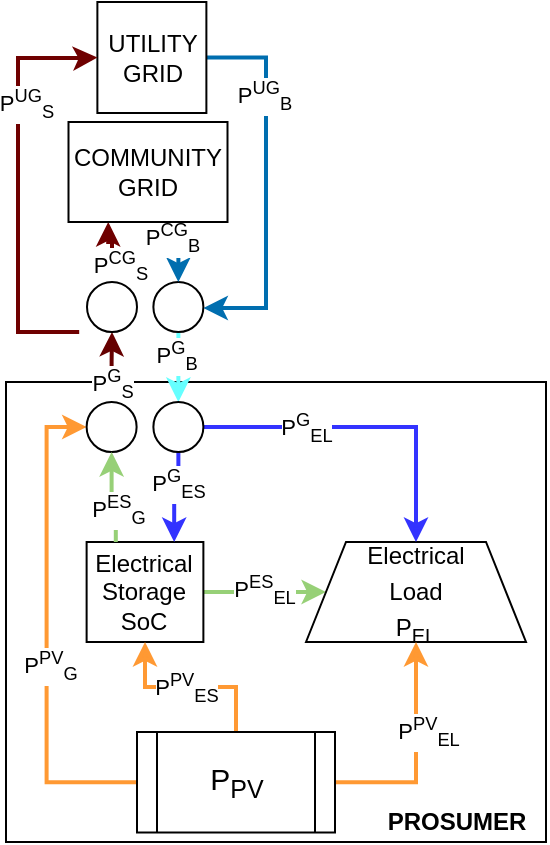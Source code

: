 <mxfile version="14.7.7" type="github">
  <diagram id="bKmbKSy0-rXser7ZJCzn" name="Page-1">
    <mxGraphModel dx="494" dy="1360" grid="1" gridSize="10" guides="1" tooltips="1" connect="1" arrows="1" fold="1" page="1" pageScale="1" pageWidth="850" pageHeight="1100" math="0" shadow="0">
      <root>
        <mxCell id="0" />
        <mxCell id="1" parent="0" />
        <mxCell id="CBsjdet6Qtw0OJ5Jwnp9-1" value="" style="rounded=0;whiteSpace=wrap;html=1;" vertex="1" parent="1">
          <mxGeometry x="450" y="160" width="270" height="230" as="geometry" />
        </mxCell>
        <mxCell id="CBsjdet6Qtw0OJ5Jwnp9-2" style="edgeStyle=orthogonalEdgeStyle;rounded=0;orthogonalLoop=1;jettySize=auto;html=1;strokeColor=#66FFFF;exitX=0.5;exitY=1;exitDx=0;exitDy=0;strokeWidth=2;entryX=0.5;entryY=0;entryDx=0;entryDy=0;" edge="1" parent="1" source="CBsjdet6Qtw0OJ5Jwnp9-29" target="CBsjdet6Qtw0OJ5Jwnp9-22">
          <mxGeometry relative="1" as="geometry">
            <Array as="points">
              <mxPoint x="536" y="130" />
              <mxPoint x="536" y="130" />
            </Array>
            <mxPoint x="635" y="23" as="sourcePoint" />
            <mxPoint x="715" y="37" as="targetPoint" />
          </mxGeometry>
        </mxCell>
        <mxCell id="CBsjdet6Qtw0OJ5Jwnp9-3" value="P&lt;sup&gt;G&lt;/sup&gt;&lt;sub&gt;B&lt;/sub&gt;" style="edgeLabel;html=1;align=center;verticalAlign=middle;resizable=0;points=[];" vertex="1" connectable="0" parent="CBsjdet6Qtw0OJ5Jwnp9-2">
          <mxGeometry x="-0.013" y="-1" relative="1" as="geometry">
            <mxPoint as="offset" />
          </mxGeometry>
        </mxCell>
        <mxCell id="CBsjdet6Qtw0OJ5Jwnp9-4" style="edgeStyle=orthogonalEdgeStyle;rounded=0;orthogonalLoop=1;jettySize=auto;html=1;fillColor=#1ba1e2;strokeColor=#006EAF;strokeWidth=2;entryX=1;entryY=0.5;entryDx=0;entryDy=0;exitX=1;exitY=0.5;exitDx=0;exitDy=0;" edge="1" parent="1" source="CBsjdet6Qtw0OJ5Jwnp9-6" target="CBsjdet6Qtw0OJ5Jwnp9-29">
          <mxGeometry relative="1" as="geometry">
            <mxPoint x="640" y="93" as="targetPoint" />
            <Array as="points">
              <mxPoint x="580" y="-2" />
              <mxPoint x="580" y="123" />
              <mxPoint x="549" y="123" />
            </Array>
          </mxGeometry>
        </mxCell>
        <mxCell id="CBsjdet6Qtw0OJ5Jwnp9-5" value="P&lt;sup&gt;UG&lt;/sup&gt;&lt;sub&gt;B&lt;/sub&gt;" style="edgeLabel;html=1;align=center;verticalAlign=middle;resizable=0;points=[];" vertex="1" connectable="0" parent="CBsjdet6Qtw0OJ5Jwnp9-4">
          <mxGeometry x="-0.65" y="-1" relative="1" as="geometry">
            <mxPoint y="16" as="offset" />
          </mxGeometry>
        </mxCell>
        <mxCell id="CBsjdet6Qtw0OJ5Jwnp9-6" value="UTILITY&lt;br&gt;GRID" style="rounded=0;whiteSpace=wrap;html=1;fontSize=12;" vertex="1" parent="1">
          <mxGeometry x="495.69" y="-30" width="54.5" height="55.5" as="geometry" />
        </mxCell>
        <mxCell id="CBsjdet6Qtw0OJ5Jwnp9-7" style="edgeStyle=orthogonalEdgeStyle;rounded=0;orthogonalLoop=1;jettySize=auto;html=1;exitX=1;exitY=0.5;exitDx=0;exitDy=0;strokeColor=#97D077;strokeWidth=2;entryX=0;entryY=0.5;entryDx=0;entryDy=0;" edge="1" parent="1" source="CBsjdet6Qtw0OJ5Jwnp9-9" target="CBsjdet6Qtw0OJ5Jwnp9-10">
          <mxGeometry relative="1" as="geometry">
            <Array as="points" />
          </mxGeometry>
        </mxCell>
        <mxCell id="CBsjdet6Qtw0OJ5Jwnp9-8" value="P&lt;sup&gt;ES&lt;/sup&gt;&lt;sub&gt;EL&lt;/sub&gt;" style="edgeLabel;html=1;align=center;verticalAlign=middle;resizable=0;points=[];" vertex="1" connectable="0" parent="CBsjdet6Qtw0OJ5Jwnp9-7">
          <mxGeometry x="-0.01" y="1" relative="1" as="geometry">
            <mxPoint as="offset" />
          </mxGeometry>
        </mxCell>
        <mxCell id="CBsjdet6Qtw0OJ5Jwnp9-9" value="Electrical Storage&lt;br&gt;SoC" style="rounded=0;whiteSpace=wrap;html=1;" vertex="1" parent="1">
          <mxGeometry x="490.31" y="240" width="58.38" height="50" as="geometry" />
        </mxCell>
        <mxCell id="CBsjdet6Qtw0OJ5Jwnp9-10" value="&lt;font style=&quot;font-size: 12px&quot;&gt;Electrical &lt;br&gt;Load&lt;br&gt;P&lt;sub&gt;EL&lt;/sub&gt;&lt;/font&gt;" style="shape=trapezoid;perimeter=trapezoidPerimeter;whiteSpace=wrap;html=1;fixedSize=1;fontSize=15;" vertex="1" parent="1">
          <mxGeometry x="600" y="240" width="110" height="50" as="geometry" />
        </mxCell>
        <mxCell id="CBsjdet6Qtw0OJ5Jwnp9-11" style="edgeStyle=orthogonalEdgeStyle;rounded=0;orthogonalLoop=1;jettySize=auto;html=1;exitX=0;exitY=0.5;exitDx=0;exitDy=0;entryX=0;entryY=0.5;entryDx=0;entryDy=0;strokeColor=#FF9933;strokeWidth=2;" edge="1" parent="1" source="CBsjdet6Qtw0OJ5Jwnp9-17" target="CBsjdet6Qtw0OJ5Jwnp9-25">
          <mxGeometry relative="1" as="geometry" />
        </mxCell>
        <mxCell id="CBsjdet6Qtw0OJ5Jwnp9-12" value="P&lt;sup&gt;PV&lt;/sup&gt;&lt;sub&gt;G&lt;/sub&gt;" style="edgeLabel;html=1;align=center;verticalAlign=middle;resizable=0;points=[];" vertex="1" connectable="0" parent="CBsjdet6Qtw0OJ5Jwnp9-11">
          <mxGeometry x="-0.144" y="-1" relative="1" as="geometry">
            <mxPoint as="offset" />
          </mxGeometry>
        </mxCell>
        <mxCell id="CBsjdet6Qtw0OJ5Jwnp9-13" style="edgeStyle=orthogonalEdgeStyle;rounded=0;orthogonalLoop=1;jettySize=auto;html=1;exitX=0.5;exitY=0;exitDx=0;exitDy=0;strokeColor=#FF9933;strokeWidth=2;entryX=0.5;entryY=1;entryDx=0;entryDy=0;" edge="1" parent="1" source="CBsjdet6Qtw0OJ5Jwnp9-17" target="CBsjdet6Qtw0OJ5Jwnp9-9">
          <mxGeometry relative="1" as="geometry">
            <Array as="points" />
            <mxPoint x="520" y="290" as="targetPoint" />
          </mxGeometry>
        </mxCell>
        <mxCell id="CBsjdet6Qtw0OJ5Jwnp9-14" value="P&lt;sup&gt;PV&lt;/sup&gt;&lt;sub&gt;ES&lt;/sub&gt;" style="edgeLabel;html=1;align=center;verticalAlign=middle;resizable=0;points=[];" vertex="1" connectable="0" parent="CBsjdet6Qtw0OJ5Jwnp9-13">
          <mxGeometry x="-0.174" relative="1" as="geometry">
            <mxPoint x="-10" as="offset" />
          </mxGeometry>
        </mxCell>
        <mxCell id="CBsjdet6Qtw0OJ5Jwnp9-15" style="edgeStyle=orthogonalEdgeStyle;rounded=0;orthogonalLoop=1;jettySize=auto;html=1;exitX=1;exitY=0.5;exitDx=0;exitDy=0;strokeColor=#FF9933;strokeWidth=2;entryX=0.5;entryY=1;entryDx=0;entryDy=0;" edge="1" parent="1" source="CBsjdet6Qtw0OJ5Jwnp9-17" target="CBsjdet6Qtw0OJ5Jwnp9-10">
          <mxGeometry relative="1" as="geometry">
            <mxPoint x="562" y="263" as="targetPoint" />
            <Array as="points" />
          </mxGeometry>
        </mxCell>
        <mxCell id="CBsjdet6Qtw0OJ5Jwnp9-16" value="P&lt;sup&gt;PV&lt;/sup&gt;&lt;sub&gt;EL&lt;/sub&gt;" style="edgeLabel;html=1;align=center;verticalAlign=middle;resizable=0;points=[];" vertex="1" connectable="0" parent="CBsjdet6Qtw0OJ5Jwnp9-15">
          <mxGeometry x="-0.317" y="-1" relative="1" as="geometry">
            <mxPoint x="8" y="-26" as="offset" />
          </mxGeometry>
        </mxCell>
        <mxCell id="CBsjdet6Qtw0OJ5Jwnp9-17" value="P&lt;sub&gt;PV&lt;/sub&gt;" style="shape=process;whiteSpace=wrap;html=1;backgroundOutline=1;fontSize=15;" vertex="1" parent="1">
          <mxGeometry x="515.5" y="335" width="99" height="50.25" as="geometry" />
        </mxCell>
        <mxCell id="CBsjdet6Qtw0OJ5Jwnp9-18" style="edgeStyle=orthogonalEdgeStyle;rounded=0;orthogonalLoop=1;jettySize=auto;html=1;strokeColor=#3333FF;strokeWidth=2;startArrow=none;exitX=1;exitY=0.5;exitDx=0;exitDy=0;entryX=0.5;entryY=0;entryDx=0;entryDy=0;" edge="1" parent="1" source="CBsjdet6Qtw0OJ5Jwnp9-22" target="CBsjdet6Qtw0OJ5Jwnp9-10">
          <mxGeometry relative="1" as="geometry">
            <Array as="points" />
            <mxPoint x="500" y="193" as="sourcePoint" />
          </mxGeometry>
        </mxCell>
        <mxCell id="CBsjdet6Qtw0OJ5Jwnp9-19" value="P&lt;sup&gt;G&lt;/sup&gt;&lt;sub&gt;EL&lt;/sub&gt;" style="edgeLabel;html=1;align=center;verticalAlign=middle;resizable=0;points=[];" vertex="1" connectable="0" parent="CBsjdet6Qtw0OJ5Jwnp9-18">
          <mxGeometry x="0.054" y="-1" relative="1" as="geometry">
            <mxPoint x="-35" y="-1" as="offset" />
          </mxGeometry>
        </mxCell>
        <mxCell id="CBsjdet6Qtw0OJ5Jwnp9-20" style="edgeStyle=orthogonalEdgeStyle;rounded=0;orthogonalLoop=1;jettySize=auto;html=1;exitX=0.5;exitY=1;exitDx=0;exitDy=0;strokeColor=#3333FF;strokeWidth=2;entryX=0.75;entryY=0;entryDx=0;entryDy=0;" edge="1" parent="1" source="CBsjdet6Qtw0OJ5Jwnp9-22" target="CBsjdet6Qtw0OJ5Jwnp9-9">
          <mxGeometry relative="1" as="geometry">
            <mxPoint x="365.5" y="299" as="targetPoint" />
          </mxGeometry>
        </mxCell>
        <mxCell id="CBsjdet6Qtw0OJ5Jwnp9-21" value="P&lt;sup&gt;G&lt;/sup&gt;&lt;sub&gt;ES&lt;/sub&gt;" style="edgeLabel;html=1;align=center;verticalAlign=middle;resizable=0;points=[];" vertex="1" connectable="0" parent="CBsjdet6Qtw0OJ5Jwnp9-20">
          <mxGeometry x="-0.324" relative="1" as="geometry">
            <mxPoint as="offset" />
          </mxGeometry>
        </mxCell>
        <mxCell id="CBsjdet6Qtw0OJ5Jwnp9-23" style="edgeStyle=orthogonalEdgeStyle;rounded=0;orthogonalLoop=1;jettySize=auto;html=1;strokeColor=#660000;entryX=0.5;entryY=1;entryDx=0;entryDy=0;strokeWidth=2;exitX=0.501;exitY=0;exitDx=0;exitDy=0;exitPerimeter=0;" edge="1" parent="1" source="CBsjdet6Qtw0OJ5Jwnp9-25" target="CBsjdet6Qtw0OJ5Jwnp9-34">
          <mxGeometry relative="1" as="geometry">
            <Array as="points">
              <mxPoint x="503" y="150" />
              <mxPoint x="503" y="125" />
            </Array>
            <mxPoint x="645" y="69" as="targetPoint" />
            <mxPoint x="720" y="80" as="sourcePoint" />
          </mxGeometry>
        </mxCell>
        <mxCell id="CBsjdet6Qtw0OJ5Jwnp9-24" value="P&lt;sup&gt;G&lt;/sup&gt;&lt;sub&gt;S&lt;/sub&gt;" style="edgeLabel;html=1;align=center;verticalAlign=middle;resizable=0;points=[];" vertex="1" connectable="0" parent="CBsjdet6Qtw0OJ5Jwnp9-23">
          <mxGeometry x="-0.393" y="-1" relative="1" as="geometry">
            <mxPoint x="-1" y="1" as="offset" />
          </mxGeometry>
        </mxCell>
        <mxCell id="CBsjdet6Qtw0OJ5Jwnp9-25" value="" style="ellipse;whiteSpace=wrap;html=1;aspect=fixed;" vertex="1" parent="1">
          <mxGeometry x="490.31" y="170" width="25" height="25" as="geometry" />
        </mxCell>
        <mxCell id="CBsjdet6Qtw0OJ5Jwnp9-26" style="edgeStyle=orthogonalEdgeStyle;rounded=0;orthogonalLoop=1;jettySize=auto;html=1;exitX=0.25;exitY=0;exitDx=0;exitDy=0;entryX=0.5;entryY=1;entryDx=0;entryDy=0;strokeColor=#97D077;strokeWidth=2;" edge="1" parent="1" source="CBsjdet6Qtw0OJ5Jwnp9-9" target="CBsjdet6Qtw0OJ5Jwnp9-25">
          <mxGeometry relative="1" as="geometry">
            <mxPoint x="322.5" y="299" as="sourcePoint" />
          </mxGeometry>
        </mxCell>
        <mxCell id="CBsjdet6Qtw0OJ5Jwnp9-27" value="P&lt;sup&gt;ES&lt;/sup&gt;&lt;sub&gt;G&lt;/sub&gt;" style="edgeLabel;html=1;align=center;verticalAlign=middle;resizable=0;points=[];" vertex="1" connectable="0" parent="CBsjdet6Qtw0OJ5Jwnp9-26">
          <mxGeometry x="-0.291" y="-1" relative="1" as="geometry">
            <mxPoint as="offset" />
          </mxGeometry>
        </mxCell>
        <mxCell id="CBsjdet6Qtw0OJ5Jwnp9-28" value="PROSUMER" style="text;html=1;align=center;verticalAlign=middle;resizable=0;points=[];autosize=1;fontStyle=1" vertex="1" parent="1">
          <mxGeometry x="630" y="370" width="90" height="20" as="geometry" />
        </mxCell>
        <mxCell id="CBsjdet6Qtw0OJ5Jwnp9-29" value="" style="ellipse;whiteSpace=wrap;html=1;aspect=fixed;" vertex="1" parent="1">
          <mxGeometry x="523.69" y="110" width="25" height="25" as="geometry" />
        </mxCell>
        <mxCell id="CBsjdet6Qtw0OJ5Jwnp9-30" style="edgeStyle=orthogonalEdgeStyle;rounded=0;orthogonalLoop=1;jettySize=auto;html=1;entryX=0.25;entryY=1;entryDx=0;entryDy=0;fillColor=#a20025;strokeColor=#6F0000;strokeWidth=2;" edge="1" parent="1" source="CBsjdet6Qtw0OJ5Jwnp9-34" target="CBsjdet6Qtw0OJ5Jwnp9-37">
          <mxGeometry relative="1" as="geometry" />
        </mxCell>
        <mxCell id="CBsjdet6Qtw0OJ5Jwnp9-31" value="P&lt;sup&gt;CG&lt;/sup&gt;&lt;sub&gt;S&lt;/sub&gt;" style="edgeLabel;html=1;align=center;verticalAlign=middle;resizable=0;points=[];" vertex="1" connectable="0" parent="CBsjdet6Qtw0OJ5Jwnp9-30">
          <mxGeometry x="0.273" y="1" relative="1" as="geometry">
            <mxPoint x="4" y="11" as="offset" />
          </mxGeometry>
        </mxCell>
        <mxCell id="CBsjdet6Qtw0OJ5Jwnp9-32" style="edgeStyle=orthogonalEdgeStyle;rounded=0;orthogonalLoop=1;jettySize=auto;html=1;fillColor=#a20025;strokeColor=#6F0000;strokeWidth=2;exitX=0;exitY=0.5;exitDx=0;exitDy=0;entryX=0;entryY=0.5;entryDx=0;entryDy=0;" edge="1" parent="1" target="CBsjdet6Qtw0OJ5Jwnp9-6">
          <mxGeometry relative="1" as="geometry">
            <mxPoint x="486.6" y="134.95" as="sourcePoint" />
            <mxPoint x="490.29" y="-9.8" as="targetPoint" />
            <Array as="points">
              <mxPoint x="456" y="135" />
              <mxPoint x="456" y="-2" />
              <mxPoint x="490" y="-2" />
            </Array>
          </mxGeometry>
        </mxCell>
        <mxCell id="CBsjdet6Qtw0OJ5Jwnp9-33" value="P&lt;sup&gt;UG&lt;/sup&gt;&lt;sub&gt;S&lt;/sub&gt;" style="edgeLabel;html=1;align=center;verticalAlign=middle;resizable=0;points=[];" vertex="1" connectable="0" parent="CBsjdet6Qtw0OJ5Jwnp9-32">
          <mxGeometry x="0.004" y="2" relative="1" as="geometry">
            <mxPoint x="6" y="-41" as="offset" />
          </mxGeometry>
        </mxCell>
        <mxCell id="CBsjdet6Qtw0OJ5Jwnp9-34" value="" style="ellipse;whiteSpace=wrap;html=1;aspect=fixed;" vertex="1" parent="1">
          <mxGeometry x="490.5" y="110" width="25" height="25" as="geometry" />
        </mxCell>
        <mxCell id="CBsjdet6Qtw0OJ5Jwnp9-35" style="edgeStyle=orthogonalEdgeStyle;rounded=0;orthogonalLoop=1;jettySize=auto;html=1;entryX=0.5;entryY=0;entryDx=0;entryDy=0;fillColor=#1ba1e2;strokeColor=#006EAF;strokeWidth=2;exitX=0.75;exitY=1;exitDx=0;exitDy=0;" edge="1" parent="1" source="CBsjdet6Qtw0OJ5Jwnp9-37" target="CBsjdet6Qtw0OJ5Jwnp9-29">
          <mxGeometry relative="1" as="geometry" />
        </mxCell>
        <mxCell id="CBsjdet6Qtw0OJ5Jwnp9-36" value="P&lt;sup&gt;CG&lt;/sup&gt;&lt;sub&gt;B&lt;/sub&gt;" style="edgeLabel;html=1;align=center;verticalAlign=middle;resizable=0;points=[];" vertex="1" connectable="0" parent="CBsjdet6Qtw0OJ5Jwnp9-35">
          <mxGeometry x="-0.293" y="-1" relative="1" as="geometry">
            <mxPoint x="-2" as="offset" />
          </mxGeometry>
        </mxCell>
        <mxCell id="CBsjdet6Qtw0OJ5Jwnp9-37" value="COMMUNITY&lt;br&gt;GRID" style="rounded=0;whiteSpace=wrap;html=1;fontSize=12;" vertex="1" parent="1">
          <mxGeometry x="481.25" y="30" width="79.5" height="50" as="geometry" />
        </mxCell>
        <mxCell id="CBsjdet6Qtw0OJ5Jwnp9-22" value="" style="ellipse;whiteSpace=wrap;html=1;aspect=fixed;" vertex="1" parent="1">
          <mxGeometry x="523.69" y="170" width="25" height="25" as="geometry" />
        </mxCell>
      </root>
    </mxGraphModel>
  </diagram>
</mxfile>
